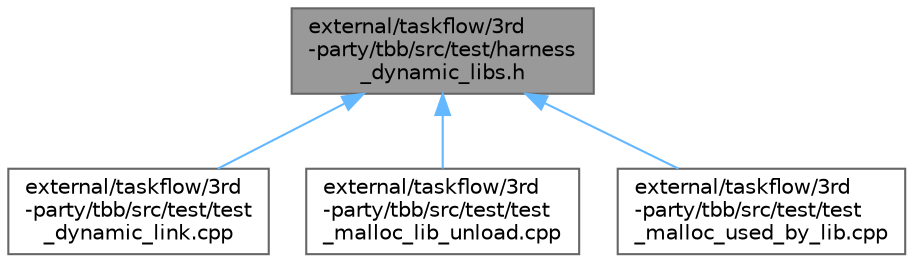 digraph "external/taskflow/3rd-party/tbb/src/test/harness_dynamic_libs.h"
{
 // LATEX_PDF_SIZE
  bgcolor="transparent";
  edge [fontname=Helvetica,fontsize=10,labelfontname=Helvetica,labelfontsize=10];
  node [fontname=Helvetica,fontsize=10,shape=box,height=0.2,width=0.4];
  Node1 [id="Node000001",label="external/taskflow/3rd\l-party/tbb/src/test/harness\l_dynamic_libs.h",height=0.2,width=0.4,color="gray40", fillcolor="grey60", style="filled", fontcolor="black",tooltip=" "];
  Node1 -> Node2 [id="edge1_Node000001_Node000002",dir="back",color="steelblue1",style="solid",tooltip=" "];
  Node2 [id="Node000002",label="external/taskflow/3rd\l-party/tbb/src/test/test\l_dynamic_link.cpp",height=0.2,width=0.4,color="grey40", fillcolor="white", style="filled",URL="$test__dynamic__link_8cpp.html",tooltip=" "];
  Node1 -> Node3 [id="edge2_Node000001_Node000003",dir="back",color="steelblue1",style="solid",tooltip=" "];
  Node3 [id="Node000003",label="external/taskflow/3rd\l-party/tbb/src/test/test\l_malloc_lib_unload.cpp",height=0.2,width=0.4,color="grey40", fillcolor="white", style="filled",URL="$test__malloc__lib__unload_8cpp.html",tooltip=" "];
  Node1 -> Node4 [id="edge3_Node000001_Node000004",dir="back",color="steelblue1",style="solid",tooltip=" "];
  Node4 [id="Node000004",label="external/taskflow/3rd\l-party/tbb/src/test/test\l_malloc_used_by_lib.cpp",height=0.2,width=0.4,color="grey40", fillcolor="white", style="filled",URL="$test__malloc__used__by__lib_8cpp.html",tooltip=" "];
}
